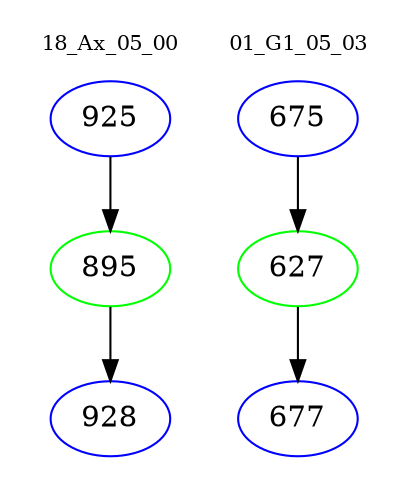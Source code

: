 digraph{
subgraph cluster_0 {
color = white
label = "18_Ax_05_00";
fontsize=10;
T0_925 [label="925", color="blue"]
T0_925 -> T0_895 [color="black"]
T0_895 [label="895", color="green"]
T0_895 -> T0_928 [color="black"]
T0_928 [label="928", color="blue"]
}
subgraph cluster_1 {
color = white
label = "01_G1_05_03";
fontsize=10;
T1_675 [label="675", color="blue"]
T1_675 -> T1_627 [color="black"]
T1_627 [label="627", color="green"]
T1_627 -> T1_677 [color="black"]
T1_677 [label="677", color="blue"]
}
}
